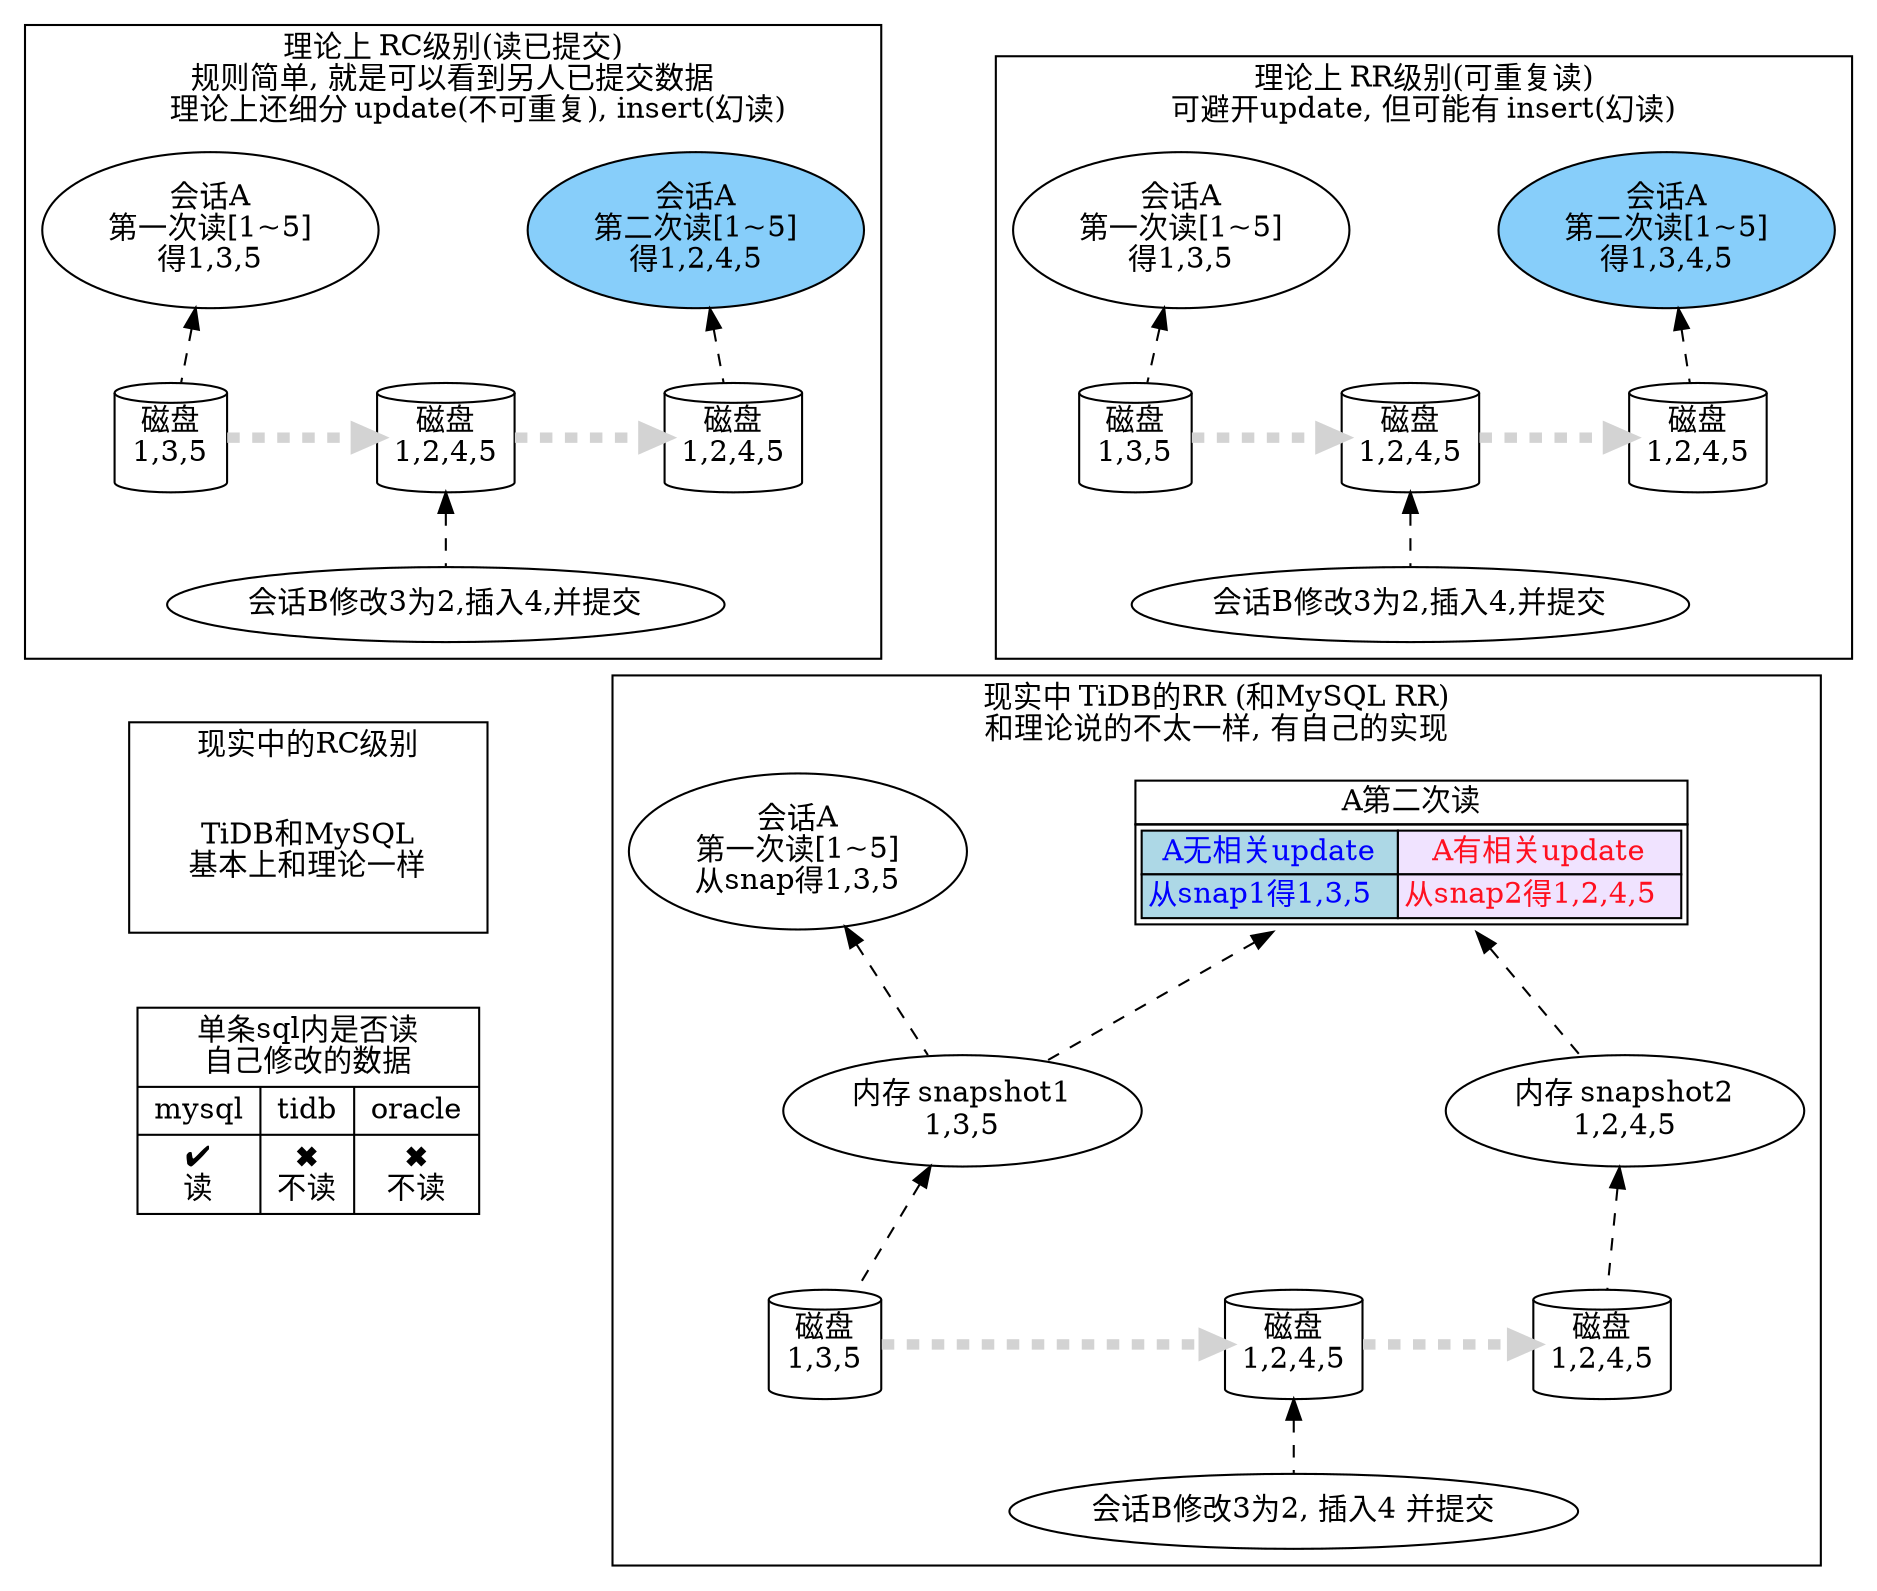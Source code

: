digraph {
    graph [nodesep=1.0]
    subgraph cluster_norr{
        label="理论上 RC级别(读已提交)\n规则简单, 就是可以看到另人已提交数据
        理论上还细分 update(不可重复), insert(幻读)"
        {rank=same;
            data1[label="磁盘\n1,3,5", shape=cylinder];
            data2[label="磁盘\n1,2,4,5", shape=cylinder];
            data3[label="磁盘\n1,2,4,5", shape=cylinder];
            data1 -> data2 -> data3 [style=dashed, color=lightgrey, penwidth=5];
        }
        //第一次读
        sess01[label="会话A\n第一次读[1~5]\n得1,3,5"];
        sess01 -> data1 [style=dashed, dir=back];
        
        //其它会话修改
        sess02[label="会话B修改3为2,插入4,并提交"];
        data2 -> sess02 [dir=back, style=dashed];

        //第二次读
        sess01a[label="会话A\n第二次读[1~5]\n得1,2,4,5", fillcolor=lightskyblue, style="filled"];
        sess01a -> data3 [style=dashed, dir=back];
    }

    subgraph cluster_phantom{
        label="理论上 RR级别(可重复读)\n可避开update, 但可能有 insert(幻读)"
        {rank=same;
            data4[label="磁盘\n1,3,5", shape=cylinder];
            data5[label="磁盘\n1,2,4,5", shape=cylinder];
            data6[label="磁盘\n1,2,4,5", shape=cylinder];
            data4 -> data5 -> data6 [style=dashed, color=lightgrey, penwidth=5];
        }
        //第一次读
        sess11[label="会话A\n第一次读[1~5]\n得1,3,5"];
        sess11 -> data4 [style=dashed, dir=back];
        
        //其它会话修改
        sess12[label="会话B修改3为2,插入4,并提交"];
        data5 -> sess12 [dir=back, style=dashed];

        //第二次读
        sess11a[label="会话A\n第二次读[1~5]\n得1,3,4,5", fillcolor=lightskyblue, style="filled"];
        sess11a -> data6 [style=dashed, dir=back];
    }

    subgraph cluster_si{
        label="现实中 TiDB的RR (和MySQL RR)\n和理论说的不太一样, 有自己的实现"

        snap1[label="内存 snapshot1\n1,3,5"];
        snap2[label="内存 snapshot2\n1,2,4,5"];
        {rank=same;
            data7[label="磁盘\n1,3,5", shape=cylinder];
            data8[label="磁盘\n1,2,4,5", shape=cylinder];
            data9[label="磁盘\n1,2,4,5", shape=cylinder];
            data7 -> data8 -> data9 [style=dashed, color=lightgrey, penwidth=5];

        }
        //第一次读
        sess21[label="会话A\n第一次读[1~5]\n从snap得1,3,5"];
        sess21 -> data7 [style=invis]
        sess21 -> snap1 [style=dashed, dir=back];
        snap1 -> data7 [style=dashed, dir=back];

        //其它会话修改
        sess22[label="会话B修改3为2, 插入4 并提交"];
        data8 -> sess22 [dir=back, style=dashed];

        //第二次读
        sess21a[shape=plaintext, label=<
            <table border="0" cellborder="1" cellspacing="0">
            <tr><td>A第二次读</td></tr>
            <tr><td>
                <table border="0" cellborder="1" cellspacing="0">
                    <tr><td bgcolor="lightblue"><font color="#0000ff">A无相关update</font></td><td bgcolor="#f0e3ff"><font color="#ff1020">A有相关update</font></td></tr>
                    <tr><td bgcolor="lightblue"><font color="#0000ff">从snap1得1,3,5  </font></td><td bgcolor="#f0e3ff"><font color="#ff1020">从snap2得1,2,4,5  </font></td></tr>
                </table>
            </td></tr>
            </table>>]
        // sess21a[shape=record,label="{A第二次读|{A未曾update\n则从snap1得1,3,5|A已经update\n从snap2得1,2,4,5}}",  fillcolor=lightskyblue, style="filled"];
        sess21a -> snap1 [style=dashed, dir=back];
        sess21a -> data8[style=invis]

        // //第二次当前读
        snap2 -> data9[style=dashed, dir=back];
        // sess21b[label="第二次读\n若有 update\n从snap得1,2,4,5", fillcolor=lightpink, style="filled"];
        sess21a -> snap2 [style=dashed, dir=back];
        // sess21b -> data9[style=invis]

    }

    sess12 -> { sess21a} [style=invis];

    subgraph cluster_tidb_rc{
        label="现实中的RC级别"
        margin=20
        tidb_rc[label="TiDB和MySQL\n基本上和理论一样",shape=plaintext]
    }
    
    localdata[shape=record    label="{单条sql内是否读\n自己修改的数据|{{mysql|✔︎\n读}|{tidb|✖︎\n不读}|{oracle|✖︎\n不读}}}"];
    
    tidb_rc ->localdata -> data7 [style=invis];
}








